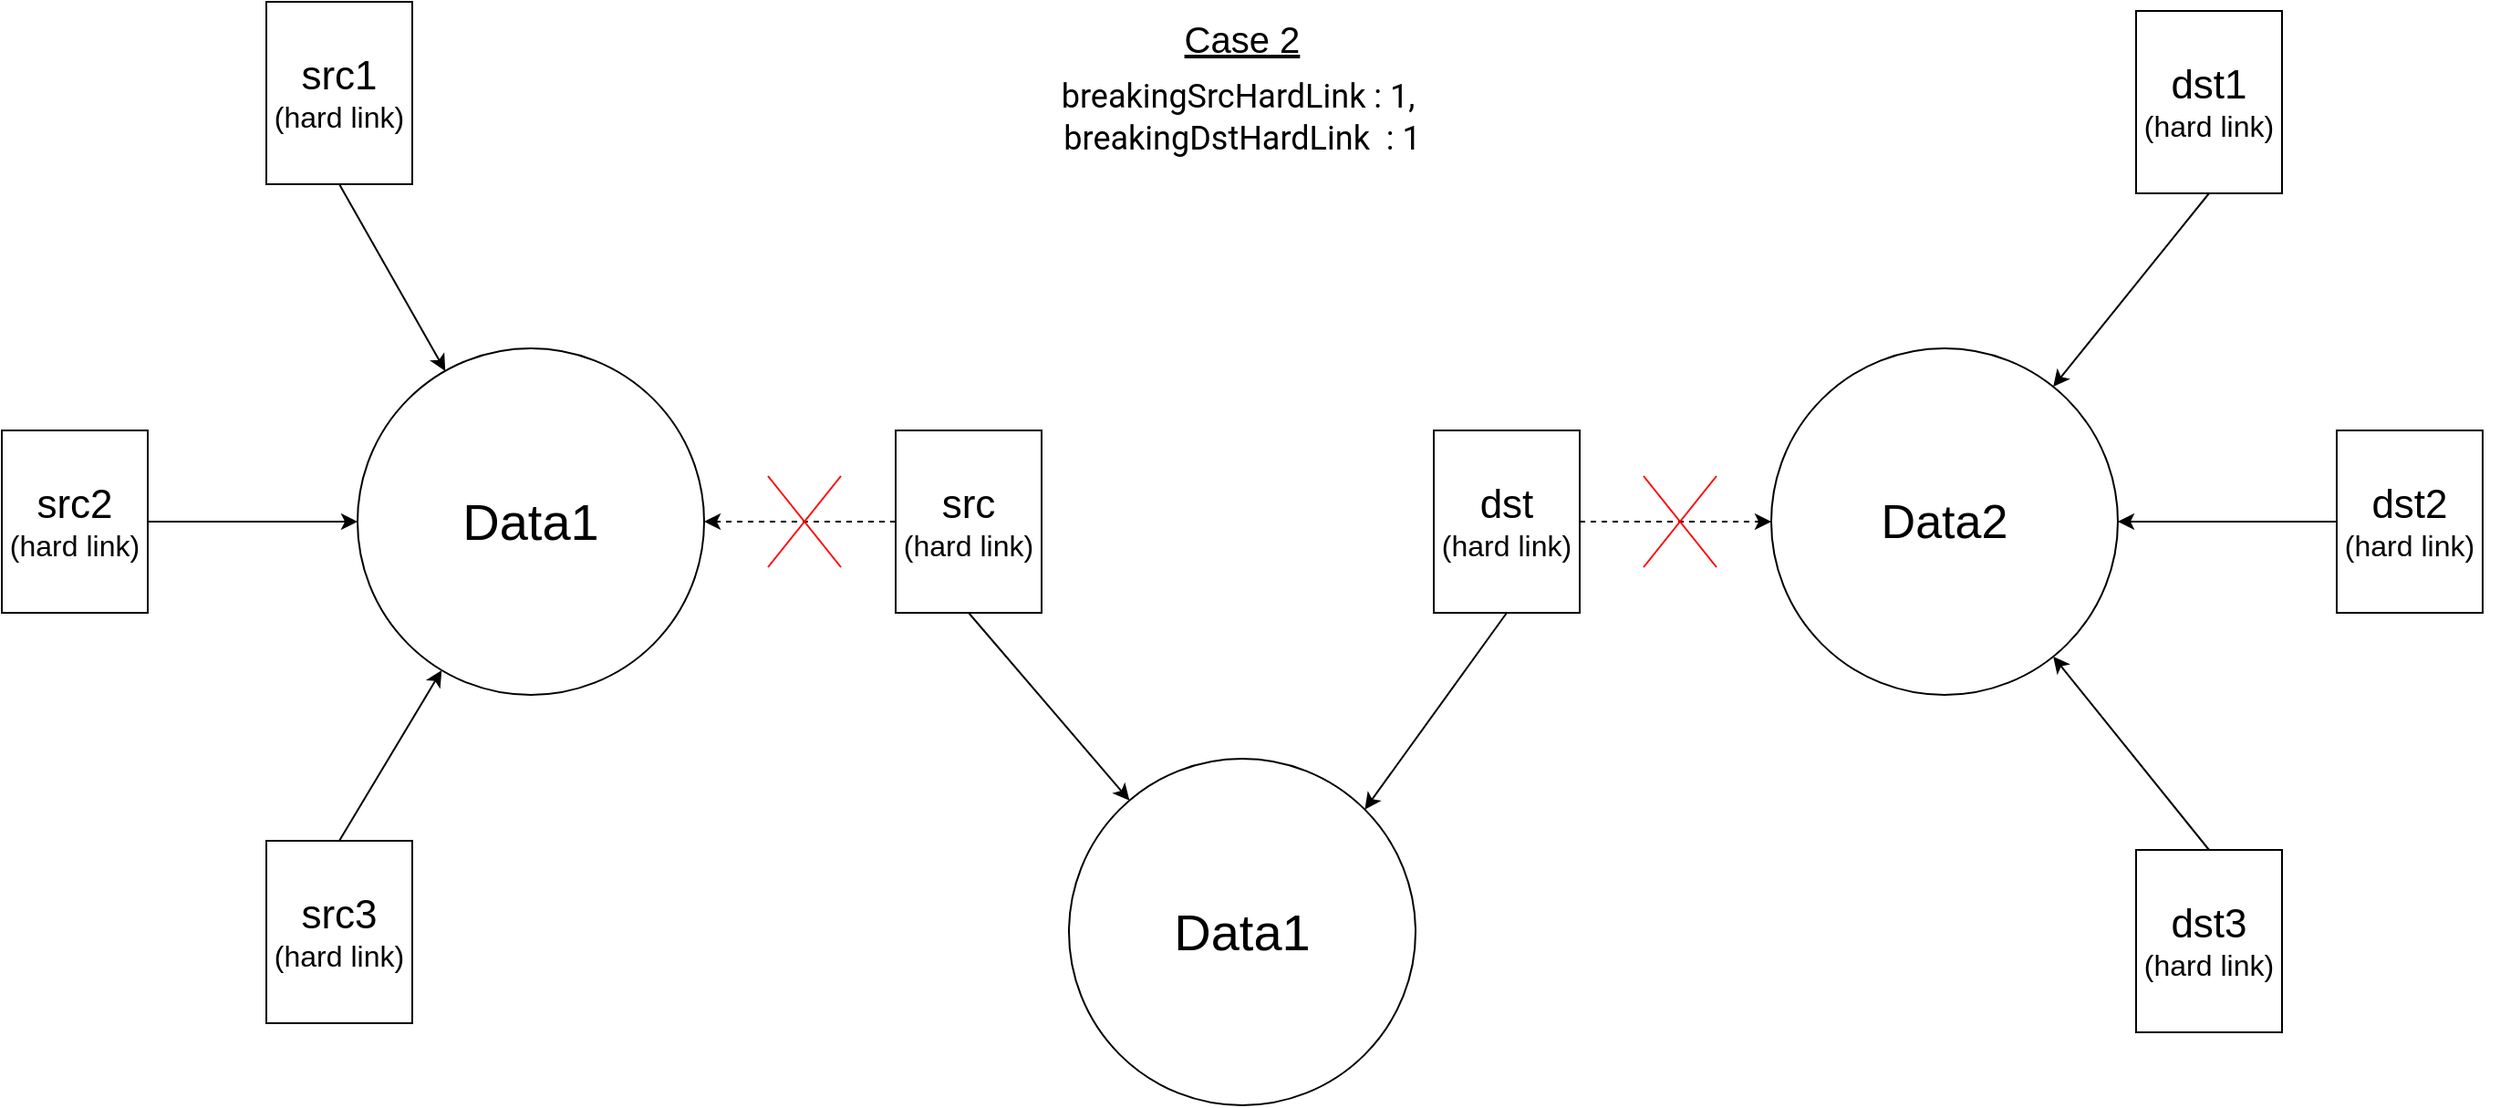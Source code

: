 <mxfile version="13.2.4" type="device"><diagram id="f5ZGO7L9Y8RW5US03Wy_" name="Страница 1"><mxGraphModel dx="1730" dy="1012" grid="1" gridSize="5" guides="1" tooltips="1" connect="1" arrows="1" fold="1" page="1" pageScale="1" pageWidth="1400" pageHeight="850" math="0" shadow="0"><root><mxCell id="0"/><mxCell id="1" parent="0"/><mxCell id="c6b-nnL6jOIwcA9cPbH3-1" value="&lt;font style=&quot;font-size: 28px&quot;&gt;Data1&lt;/font&gt;" style="ellipse;whiteSpace=wrap;html=1;aspect=fixed;" parent="1" vertex="1"><mxGeometry x="915" y="770" width="190" height="190" as="geometry"/></mxCell><object label="&lt;font&gt;&lt;font style=&quot;font-size: 22px&quot;&gt;src&lt;/font&gt;&lt;br&gt;&lt;font style=&quot;font-size: 16px&quot;&gt;(hard link)&lt;/font&gt;&lt;br&gt;&lt;/font&gt;" id="c6b-nnL6jOIwcA9cPbH3-4"><mxCell style="rounded=0;whiteSpace=wrap;html=1;" parent="1" vertex="1"><mxGeometry x="1210" y="815" width="80" height="100" as="geometry"/></mxCell></object><mxCell id="c6b-nnL6jOIwcA9cPbH3-12" value="" style="endArrow=classic;html=1;exitX=0.5;exitY=0;exitDx=0;exitDy=0;" parent="1" source="4lsewX8UpHZVoltbsjbJ-3" target="c6b-nnL6jOIwcA9cPbH3-1" edge="1"><mxGeometry width="50" height="50" relative="1" as="geometry"><mxPoint x="930" y="950" as="sourcePoint"/><mxPoint x="1185" y="830" as="targetPoint"/></mxGeometry></mxCell><mxCell id="c6b-nnL6jOIwcA9cPbH3-13" value="" style="endArrow=classic;html=1;exitX=1;exitY=0.5;exitDx=0;exitDy=0;entryX=0;entryY=0.5;entryDx=0;entryDy=0;" parent="1" source="4lsewX8UpHZVoltbsjbJ-2" target="c6b-nnL6jOIwcA9cPbH3-1" edge="1"><mxGeometry width="50" height="50" relative="1" as="geometry"><mxPoint x="845" y="840" as="sourcePoint"/><mxPoint x="1185" y="830" as="targetPoint"/></mxGeometry></mxCell><mxCell id="c6b-nnL6jOIwcA9cPbH3-14" value="" style="endArrow=classic;html=1;exitX=0.5;exitY=1;exitDx=0;exitDy=0;" parent="1" source="4lsewX8UpHZVoltbsjbJ-1" target="c6b-nnL6jOIwcA9cPbH3-1" edge="1"><mxGeometry width="50" height="50" relative="1" as="geometry"><mxPoint x="930" y="720" as="sourcePoint"/><mxPoint x="1185" y="830" as="targetPoint"/></mxGeometry></mxCell><mxCell id="c6b-nnL6jOIwcA9cPbH3-15" value="" style="endArrow=classic;html=1;exitX=0;exitY=0.5;exitDx=0;exitDy=0;entryX=1;entryY=0.5;entryDx=0;entryDy=0;dashed=1;" parent="1" source="c6b-nnL6jOIwcA9cPbH3-4" target="c6b-nnL6jOIwcA9cPbH3-1" edge="1"><mxGeometry width="50" height="50" relative="1" as="geometry"><mxPoint x="1065" y="880" as="sourcePoint"/><mxPoint x="1115" y="830" as="targetPoint"/></mxGeometry></mxCell><object label="&lt;font&gt;&lt;font style=&quot;font-size: 22px&quot;&gt;src1&lt;/font&gt;&lt;br&gt;&lt;font style=&quot;font-size: 16px&quot;&gt;(hard link)&lt;/font&gt;&lt;br&gt;&lt;/font&gt;" id="4lsewX8UpHZVoltbsjbJ-1"><mxCell style="rounded=0;whiteSpace=wrap;html=1;" parent="1" vertex="1"><mxGeometry x="865" y="580" width="80" height="100" as="geometry"/></mxCell></object><object label="&lt;font&gt;&lt;font style=&quot;font-size: 22px&quot;&gt;src2&lt;/font&gt;&lt;br&gt;&lt;font style=&quot;font-size: 16px&quot;&gt;(hard link)&lt;/font&gt;&lt;br&gt;&lt;/font&gt;" id="4lsewX8UpHZVoltbsjbJ-2"><mxCell style="rounded=0;whiteSpace=wrap;html=1;" parent="1" vertex="1"><mxGeometry x="720" y="815" width="80" height="100" as="geometry"/></mxCell></object><object label="&lt;font&gt;&lt;font style=&quot;font-size: 22px&quot;&gt;src3&lt;/font&gt;&lt;br&gt;&lt;font style=&quot;font-size: 16px&quot;&gt;(hard link)&lt;/font&gt;&lt;br&gt;&lt;/font&gt;" id="4lsewX8UpHZVoltbsjbJ-3"><mxCell style="rounded=0;whiteSpace=wrap;html=1;" parent="1" vertex="1"><mxGeometry x="865" y="1040" width="80" height="100" as="geometry"/></mxCell></object><mxCell id="4lsewX8UpHZVoltbsjbJ-4" value="&lt;font style=&quot;font-size: 26px&quot;&gt;Data2&lt;br&gt;&lt;/font&gt;" style="ellipse;whiteSpace=wrap;html=1;aspect=fixed;" parent="1" vertex="1"><mxGeometry x="1690" y="770" width="190" height="190" as="geometry"/></mxCell><object label="&lt;font&gt;&lt;span style=&quot;font-size: 22px&quot;&gt;dst&lt;/span&gt;&lt;br&gt;&lt;font style=&quot;font-size: 16px&quot;&gt;(hard link)&lt;/font&gt;&lt;br&gt;&lt;/font&gt;" id="4lsewX8UpHZVoltbsjbJ-5"><mxCell style="rounded=0;whiteSpace=wrap;html=1;" parent="1" vertex="1"><mxGeometry x="1505" y="815" width="80" height="100" as="geometry"/></mxCell></object><mxCell id="4lsewX8UpHZVoltbsjbJ-6" value="" style="endArrow=classic;html=1;exitX=0.5;exitY=0;exitDx=0;exitDy=0;" parent="1" source="4lsewX8UpHZVoltbsjbJ-12" target="4lsewX8UpHZVoltbsjbJ-4" edge="1"><mxGeometry width="50" height="50" relative="1" as="geometry"><mxPoint x="1955" y="955" as="sourcePoint"/><mxPoint x="2210" y="835" as="targetPoint"/></mxGeometry></mxCell><mxCell id="4lsewX8UpHZVoltbsjbJ-7" value="" style="endArrow=classic;html=1;exitX=1;exitY=0.5;exitDx=0;exitDy=0;" parent="1" source="4lsewX8UpHZVoltbsjbJ-11" edge="1"><mxGeometry width="50" height="50" relative="1" as="geometry"><mxPoint x="1870" y="845" as="sourcePoint"/><mxPoint x="1880" y="865" as="targetPoint"/></mxGeometry></mxCell><mxCell id="4lsewX8UpHZVoltbsjbJ-8" value="" style="endArrow=classic;html=1;exitX=0.5;exitY=1;exitDx=0;exitDy=0;" parent="1" source="4lsewX8UpHZVoltbsjbJ-10" target="4lsewX8UpHZVoltbsjbJ-4" edge="1"><mxGeometry width="50" height="50" relative="1" as="geometry"><mxPoint x="1955" y="725" as="sourcePoint"/><mxPoint x="2210" y="835" as="targetPoint"/></mxGeometry></mxCell><mxCell id="4lsewX8UpHZVoltbsjbJ-9" value="" style="endArrow=classic;html=1;exitX=1;exitY=0.5;exitDx=0;exitDy=0;dashed=1;" parent="1" source="4lsewX8UpHZVoltbsjbJ-5" edge="1"><mxGeometry width="50" height="50" relative="1" as="geometry"><mxPoint x="1605" y="875" as="sourcePoint"/><mxPoint x="1690" y="865" as="targetPoint"/></mxGeometry></mxCell><object label="&lt;font&gt;&lt;span style=&quot;font-size: 22px&quot;&gt;dst1&lt;/span&gt;&lt;br&gt;&lt;font style=&quot;font-size: 16px&quot;&gt;(hard link)&lt;/font&gt;&lt;br&gt;&lt;/font&gt;" id="4lsewX8UpHZVoltbsjbJ-10"><mxCell style="rounded=0;whiteSpace=wrap;html=1;" parent="1" vertex="1"><mxGeometry x="1890" y="585" width="80" height="100" as="geometry"/></mxCell></object><object label="&lt;font&gt;&lt;font style=&quot;font-size: 22px&quot;&gt;dst2&lt;/font&gt;&lt;br&gt;&lt;font style=&quot;font-size: 16px&quot;&gt;(hard link)&lt;/font&gt;&lt;br&gt;&lt;/font&gt;" id="4lsewX8UpHZVoltbsjbJ-11"><mxCell style="rounded=0;whiteSpace=wrap;html=1;" parent="1" vertex="1"><mxGeometry x="2000" y="815" width="80" height="100" as="geometry"/></mxCell></object><object label="&lt;font&gt;&lt;font style=&quot;font-size: 22px&quot;&gt;dst3&lt;/font&gt;&lt;br&gt;&lt;font style=&quot;font-size: 16px&quot;&gt;(hard link)&lt;/font&gt;&lt;br&gt;&lt;/font&gt;" id="4lsewX8UpHZVoltbsjbJ-12"><mxCell style="rounded=0;whiteSpace=wrap;html=1;" parent="1" vertex="1"><mxGeometry x="1890" y="1045" width="80" height="100" as="geometry"/></mxCell></object><mxCell id="B6fBzZcgCt3z5nXARIcU-1" value="&lt;font&gt;&lt;font style=&quot;font-size: 20px&quot;&gt;&lt;u style=&quot;line-height: 200%&quot;&gt;Case 2&lt;/u&gt;&lt;/font&gt;&lt;br&gt;&lt;/font&gt;&lt;div style=&quot;text-align: center ; font-size: 18px&quot;&gt;&lt;span style=&quot;font-family: &amp;#34;roboto&amp;#34; , &amp;#34;arial&amp;#34; , sans-serif ; text-align: left&quot;&gt;&lt;font style=&quot;font-size: 18px&quot;&gt;breakingSrcHardLink : 1,&amp;nbsp;&lt;/font&gt;&lt;/span&gt;&lt;/div&gt;&lt;div style=&quot;text-align: center ; font-size: 18px&quot;&gt;&lt;span style=&quot;font-family: &amp;#34;roboto&amp;#34; , &amp;#34;arial&amp;#34; , sans-serif ; text-align: left&quot;&gt;&lt;font style=&quot;font-size: 18px&quot;&gt;breakingDstHardLink&amp;nbsp; : 1&lt;/font&gt;&lt;/span&gt;&lt;span style=&quot;font-size: 13px ; color: rgb(38 , 50 , 56) ; font-family: &amp;#34;roboto&amp;#34; , &amp;#34;arial&amp;#34; , sans-serif ; text-align: left&quot;&gt;&lt;br&gt;&lt;/span&gt;&lt;/div&gt;" style="text;html=1;strokeColor=none;fillColor=none;align=center;verticalAlign=middle;whiteSpace=wrap;rounded=0;" parent="1" vertex="1"><mxGeometry x="1250" y="585" width="300" height="75" as="geometry"/></mxCell><mxCell id="B6fBzZcgCt3z5nXARIcU-2" value="" style="endArrow=none;html=1;strokeColor=#FF0000;" parent="1" edge="1"><mxGeometry width="50" height="50" relative="1" as="geometry"><mxPoint x="1140" y="890" as="sourcePoint"/><mxPoint x="1180" y="840" as="targetPoint"/></mxGeometry></mxCell><mxCell id="B6fBzZcgCt3z5nXARIcU-4" value="" style="endArrow=none;html=1;fillColor=#ffe6cc;strokeColor=#FF0000;" parent="1" edge="1"><mxGeometry width="50" height="50" relative="1" as="geometry"><mxPoint x="1180" y="890" as="sourcePoint"/><mxPoint x="1140" y="840" as="targetPoint"/></mxGeometry></mxCell><mxCell id="1nMvQJZy2STnlRPGpfeN-1" value="&lt;font style=&quot;font-size: 28px&quot;&gt;Data1&lt;/font&gt;" style="ellipse;whiteSpace=wrap;html=1;aspect=fixed;" vertex="1" parent="1"><mxGeometry x="1305" y="995" width="190" height="190" as="geometry"/></mxCell><mxCell id="1nMvQJZy2STnlRPGpfeN-2" value="" style="endArrow=none;html=1;strokeColor=#FF0000;" edge="1" parent="1"><mxGeometry width="50" height="50" relative="1" as="geometry"><mxPoint x="1620" y="890" as="sourcePoint"/><mxPoint x="1660" y="840" as="targetPoint"/></mxGeometry></mxCell><mxCell id="1nMvQJZy2STnlRPGpfeN-3" value="" style="endArrow=none;html=1;fillColor=#ffe6cc;strokeColor=#FF0000;" edge="1" parent="1"><mxGeometry width="50" height="50" relative="1" as="geometry"><mxPoint x="1660" y="890" as="sourcePoint"/><mxPoint x="1620" y="840" as="targetPoint"/></mxGeometry></mxCell><mxCell id="1nMvQJZy2STnlRPGpfeN-4" value="" style="endArrow=classic;html=1;exitX=0.5;exitY=1;exitDx=0;exitDy=0;" edge="1" parent="1" source="c6b-nnL6jOIwcA9cPbH3-4" target="1nMvQJZy2STnlRPGpfeN-1"><mxGeometry width="50" height="50" relative="1" as="geometry"><mxPoint x="1440" y="960" as="sourcePoint"/><mxPoint x="1490" y="910" as="targetPoint"/></mxGeometry></mxCell><mxCell id="1nMvQJZy2STnlRPGpfeN-5" value="" style="endArrow=classic;html=1;exitX=0.5;exitY=1;exitDx=0;exitDy=0;entryX=1;entryY=0;entryDx=0;entryDy=0;" edge="1" parent="1" source="4lsewX8UpHZVoltbsjbJ-5" target="1nMvQJZy2STnlRPGpfeN-1"><mxGeometry width="50" height="50" relative="1" as="geometry"><mxPoint x="1440" y="960" as="sourcePoint"/><mxPoint x="1515" y="1000" as="targetPoint"/></mxGeometry></mxCell></root></mxGraphModel></diagram></mxfile>